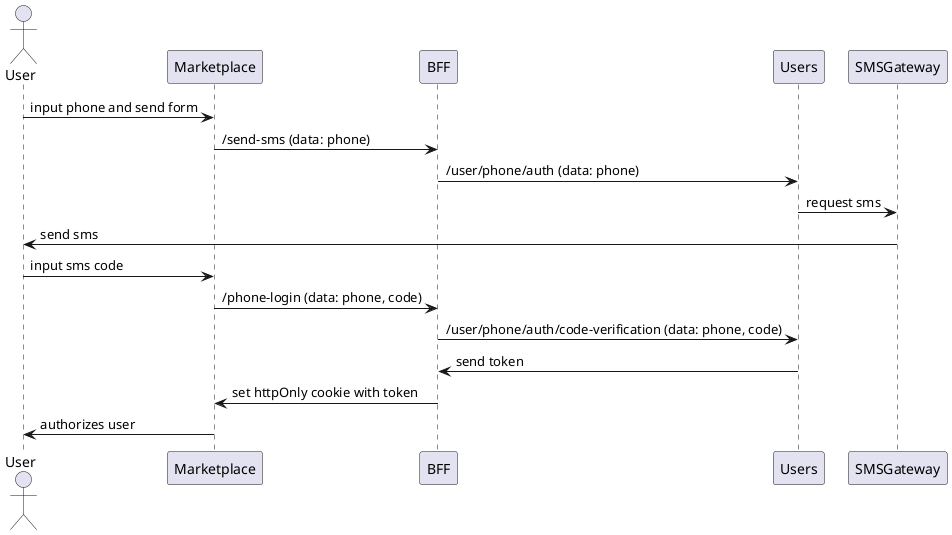 @startuml

actor User
participant Marketplace
participant BFF
participant Users
participant SMSGateway

User -> Marketplace : input phone and send form
Marketplace -> BFF : /send-sms (data: phone)
BFF -> Users : /user/phone/auth (data: phone)
Users -> SMSGateway : request sms
SMSGateway -> User : send sms
User -> Marketplace : input sms code
Marketplace -> BFF : /phone-login (data: phone, code)
BFF -> Users : /user/phone/auth/code-verification (data: phone, code)
Users -> BFF : send token
BFF -> Marketplace : set httpOnly cookie with token
Marketplace -> User : authorizes user

@enduml